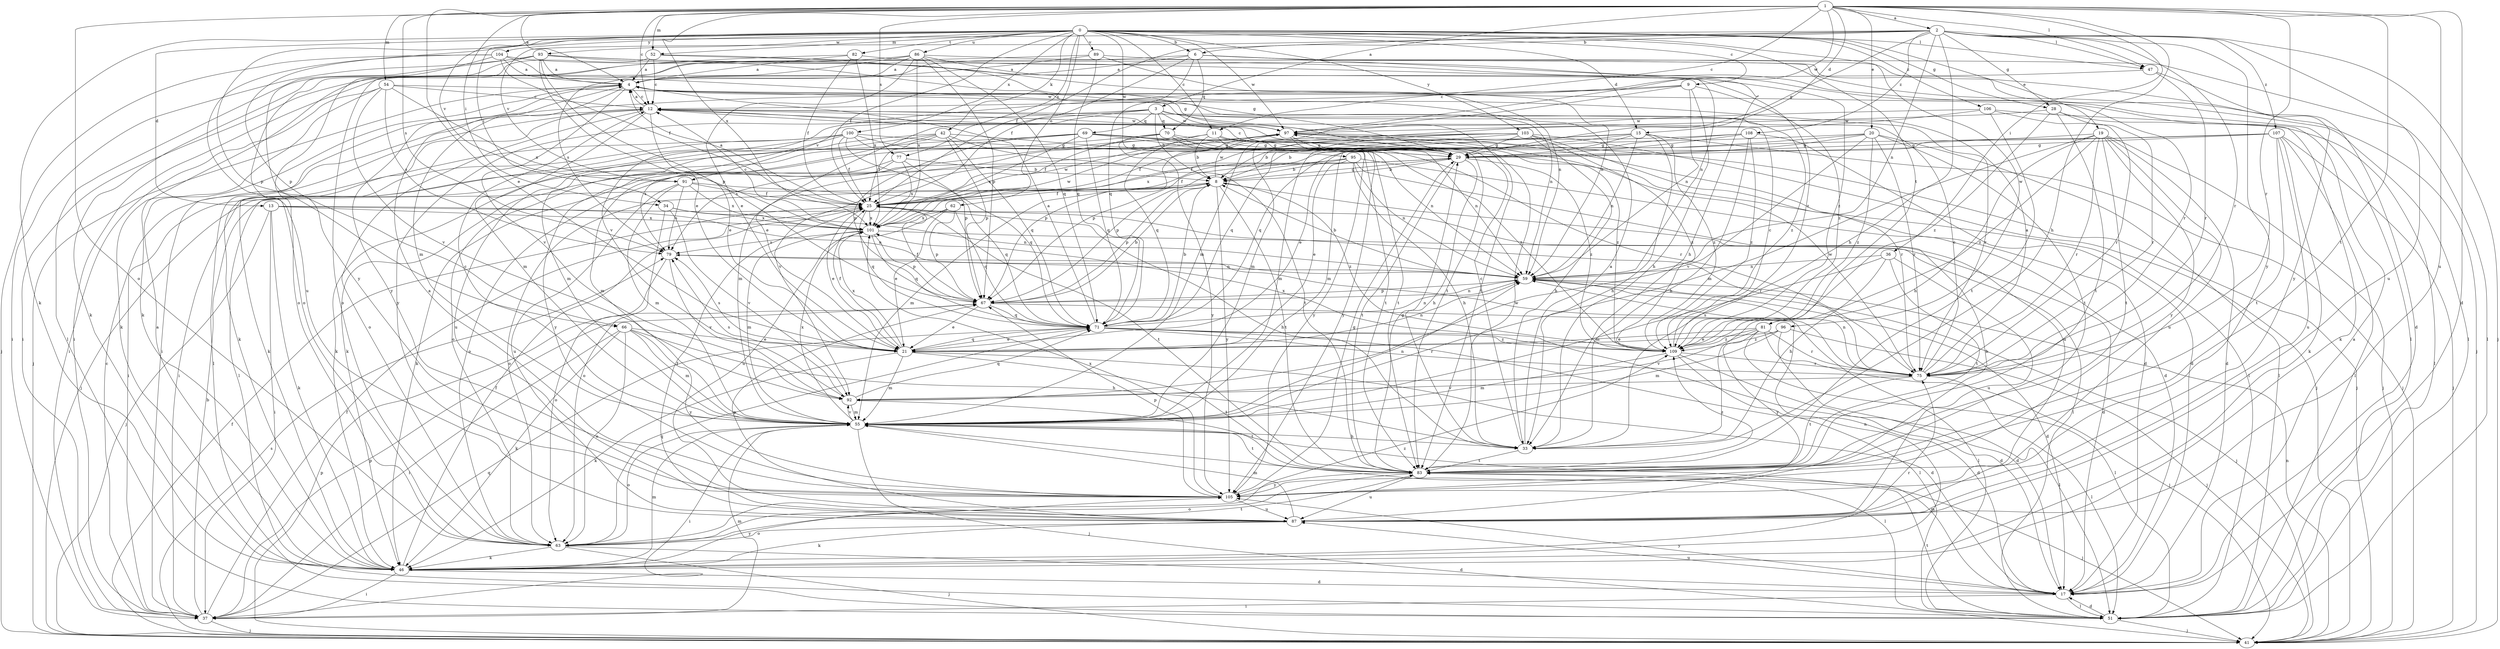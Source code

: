 strict digraph  {
0;
1;
2;
3;
4;
6;
8;
9;
11;
12;
13;
15;
17;
19;
20;
21;
25;
28;
29;
33;
34;
36;
37;
41;
42;
46;
47;
51;
52;
54;
55;
59;
62;
63;
66;
67;
69;
70;
71;
75;
77;
79;
81;
82;
83;
86;
87;
89;
91;
92;
93;
95;
96;
97;
100;
101;
103;
104;
105;
106;
107;
108;
109;
0 -> 6  [label=b];
0 -> 9  [label=c];
0 -> 11  [label=c];
0 -> 13  [label=d];
0 -> 15  [label=d];
0 -> 19  [label=e];
0 -> 25  [label=f];
0 -> 28  [label=g];
0 -> 34  [label=i];
0 -> 42  [label=k];
0 -> 46  [label=k];
0 -> 47  [label=l];
0 -> 52  [label=m];
0 -> 62  [label=o];
0 -> 66  [label=p];
0 -> 77  [label=s];
0 -> 81  [label=t];
0 -> 82  [label=t];
0 -> 86  [label=u];
0 -> 89  [label=v];
0 -> 91  [label=v];
0 -> 93  [label=w];
0 -> 95  [label=w];
0 -> 96  [label=w];
0 -> 97  [label=w];
0 -> 100  [label=x];
0 -> 103  [label=y];
0 -> 104  [label=y];
0 -> 106  [label=z];
1 -> 2  [label=a];
1 -> 3  [label=a];
1 -> 4  [label=a];
1 -> 11  [label=c];
1 -> 12  [label=c];
1 -> 15  [label=d];
1 -> 17  [label=d];
1 -> 20  [label=e];
1 -> 21  [label=e];
1 -> 33  [label=h];
1 -> 34  [label=i];
1 -> 36  [label=i];
1 -> 47  [label=l];
1 -> 52  [label=m];
1 -> 54  [label=m];
1 -> 63  [label=o];
1 -> 75  [label=r];
1 -> 77  [label=s];
1 -> 79  [label=s];
1 -> 83  [label=t];
1 -> 87  [label=u];
1 -> 97  [label=w];
1 -> 101  [label=x];
2 -> 6  [label=b];
2 -> 25  [label=f];
2 -> 28  [label=g];
2 -> 29  [label=g];
2 -> 33  [label=h];
2 -> 41  [label=j];
2 -> 47  [label=l];
2 -> 59  [label=n];
2 -> 66  [label=p];
2 -> 75  [label=r];
2 -> 87  [label=u];
2 -> 91  [label=v];
2 -> 105  [label=y];
2 -> 107  [label=z];
2 -> 108  [label=z];
3 -> 8  [label=b];
3 -> 21  [label=e];
3 -> 69  [label=q];
3 -> 70  [label=q];
3 -> 75  [label=r];
3 -> 83  [label=t];
3 -> 91  [label=v];
3 -> 97  [label=w];
3 -> 105  [label=y];
3 -> 109  [label=z];
4 -> 12  [label=c];
4 -> 41  [label=j];
4 -> 55  [label=m];
4 -> 92  [label=v];
4 -> 105  [label=y];
6 -> 4  [label=a];
6 -> 17  [label=d];
6 -> 25  [label=f];
6 -> 37  [label=i];
6 -> 51  [label=l];
6 -> 59  [label=n];
6 -> 70  [label=q];
6 -> 71  [label=q];
8 -> 25  [label=f];
8 -> 29  [label=g];
8 -> 55  [label=m];
8 -> 63  [label=o];
8 -> 67  [label=p];
8 -> 83  [label=t];
8 -> 97  [label=w];
8 -> 105  [label=y];
8 -> 109  [label=z];
9 -> 12  [label=c];
9 -> 33  [label=h];
9 -> 37  [label=i];
9 -> 55  [label=m];
9 -> 59  [label=n];
9 -> 109  [label=z];
11 -> 8  [label=b];
11 -> 29  [label=g];
11 -> 41  [label=j];
11 -> 71  [label=q];
11 -> 79  [label=s];
11 -> 105  [label=y];
12 -> 4  [label=a];
12 -> 21  [label=e];
12 -> 46  [label=k];
12 -> 51  [label=l];
12 -> 55  [label=m];
12 -> 63  [label=o];
12 -> 83  [label=t];
12 -> 97  [label=w];
13 -> 37  [label=i];
13 -> 41  [label=j];
13 -> 46  [label=k];
13 -> 59  [label=n];
13 -> 75  [label=r];
13 -> 101  [label=x];
15 -> 8  [label=b];
15 -> 29  [label=g];
15 -> 33  [label=h];
15 -> 41  [label=j];
15 -> 55  [label=m];
15 -> 59  [label=n];
15 -> 63  [label=o];
15 -> 109  [label=z];
17 -> 4  [label=a];
17 -> 37  [label=i];
17 -> 51  [label=l];
17 -> 55  [label=m];
17 -> 87  [label=u];
17 -> 105  [label=y];
19 -> 17  [label=d];
19 -> 29  [label=g];
19 -> 33  [label=h];
19 -> 41  [label=j];
19 -> 55  [label=m];
19 -> 75  [label=r];
19 -> 83  [label=t];
19 -> 87  [label=u];
19 -> 105  [label=y];
19 -> 109  [label=z];
20 -> 21  [label=e];
20 -> 29  [label=g];
20 -> 51  [label=l];
20 -> 67  [label=p];
20 -> 75  [label=r];
20 -> 83  [label=t];
20 -> 92  [label=v];
20 -> 109  [label=z];
21 -> 17  [label=d];
21 -> 25  [label=f];
21 -> 46  [label=k];
21 -> 55  [label=m];
21 -> 59  [label=n];
21 -> 71  [label=q];
21 -> 79  [label=s];
21 -> 83  [label=t];
21 -> 101  [label=x];
25 -> 4  [label=a];
25 -> 21  [label=e];
25 -> 33  [label=h];
25 -> 51  [label=l];
25 -> 71  [label=q];
25 -> 83  [label=t];
25 -> 97  [label=w];
25 -> 101  [label=x];
28 -> 46  [label=k];
28 -> 75  [label=r];
28 -> 83  [label=t];
28 -> 97  [label=w];
28 -> 109  [label=z];
29 -> 8  [label=b];
29 -> 12  [label=c];
29 -> 33  [label=h];
29 -> 46  [label=k];
29 -> 63  [label=o];
29 -> 83  [label=t];
29 -> 109  [label=z];
33 -> 4  [label=a];
33 -> 12  [label=c];
33 -> 83  [label=t];
34 -> 59  [label=n];
34 -> 63  [label=o];
34 -> 92  [label=v];
34 -> 101  [label=x];
36 -> 33  [label=h];
36 -> 55  [label=m];
36 -> 59  [label=n];
36 -> 83  [label=t];
36 -> 87  [label=u];
37 -> 8  [label=b];
37 -> 12  [label=c];
37 -> 25  [label=f];
37 -> 41  [label=j];
37 -> 55  [label=m];
37 -> 67  [label=p];
37 -> 71  [label=q];
41 -> 25  [label=f];
41 -> 59  [label=n];
41 -> 67  [label=p];
41 -> 79  [label=s];
42 -> 25  [label=f];
42 -> 29  [label=g];
42 -> 37  [label=i];
42 -> 46  [label=k];
42 -> 67  [label=p];
42 -> 71  [label=q];
42 -> 79  [label=s];
42 -> 83  [label=t];
46 -> 4  [label=a];
46 -> 17  [label=d];
46 -> 25  [label=f];
46 -> 37  [label=i];
46 -> 55  [label=m];
46 -> 59  [label=n];
46 -> 75  [label=r];
46 -> 105  [label=y];
47 -> 75  [label=r];
47 -> 92  [label=v];
47 -> 105  [label=y];
51 -> 17  [label=d];
51 -> 41  [label=j];
51 -> 83  [label=t];
52 -> 4  [label=a];
52 -> 12  [label=c];
52 -> 29  [label=g];
52 -> 63  [label=o];
52 -> 75  [label=r];
54 -> 12  [label=c];
54 -> 37  [label=i];
54 -> 46  [label=k];
54 -> 59  [label=n];
54 -> 79  [label=s];
54 -> 92  [label=v];
54 -> 101  [label=x];
55 -> 12  [label=c];
55 -> 33  [label=h];
55 -> 37  [label=i];
55 -> 41  [label=j];
55 -> 51  [label=l];
55 -> 59  [label=n];
55 -> 63  [label=o];
55 -> 83  [label=t];
55 -> 92  [label=v];
55 -> 101  [label=x];
59 -> 8  [label=b];
59 -> 17  [label=d];
59 -> 41  [label=j];
59 -> 67  [label=p];
62 -> 21  [label=e];
62 -> 67  [label=p];
62 -> 71  [label=q];
62 -> 87  [label=u];
62 -> 101  [label=x];
63 -> 17  [label=d];
63 -> 41  [label=j];
63 -> 46  [label=k];
63 -> 71  [label=q];
63 -> 83  [label=t];
63 -> 109  [label=z];
66 -> 21  [label=e];
66 -> 33  [label=h];
66 -> 37  [label=i];
66 -> 46  [label=k];
66 -> 55  [label=m];
66 -> 63  [label=o];
66 -> 105  [label=y];
67 -> 8  [label=b];
67 -> 21  [label=e];
67 -> 25  [label=f];
67 -> 51  [label=l];
67 -> 59  [label=n];
67 -> 71  [label=q];
69 -> 17  [label=d];
69 -> 29  [label=g];
69 -> 41  [label=j];
69 -> 51  [label=l];
69 -> 67  [label=p];
69 -> 71  [label=q];
69 -> 75  [label=r];
69 -> 101  [label=x];
69 -> 109  [label=z];
70 -> 25  [label=f];
70 -> 29  [label=g];
70 -> 46  [label=k];
70 -> 59  [label=n];
70 -> 83  [label=t];
70 -> 105  [label=y];
71 -> 4  [label=a];
71 -> 8  [label=b];
71 -> 17  [label=d];
71 -> 21  [label=e];
71 -> 51  [label=l];
71 -> 59  [label=n];
71 -> 75  [label=r];
71 -> 109  [label=z];
75 -> 4  [label=a];
75 -> 12  [label=c];
75 -> 51  [label=l];
75 -> 59  [label=n];
75 -> 79  [label=s];
75 -> 83  [label=t];
75 -> 92  [label=v];
75 -> 97  [label=w];
77 -> 8  [label=b];
77 -> 55  [label=m];
77 -> 71  [label=q];
77 -> 101  [label=x];
77 -> 105  [label=y];
79 -> 59  [label=n];
79 -> 63  [label=o];
79 -> 92  [label=v];
81 -> 21  [label=e];
81 -> 41  [label=j];
81 -> 51  [label=l];
81 -> 75  [label=r];
81 -> 92  [label=v];
81 -> 105  [label=y];
81 -> 109  [label=z];
82 -> 4  [label=a];
82 -> 25  [label=f];
82 -> 51  [label=l];
82 -> 63  [label=o];
82 -> 101  [label=x];
83 -> 29  [label=g];
83 -> 41  [label=j];
83 -> 63  [label=o];
83 -> 87  [label=u];
83 -> 97  [label=w];
83 -> 105  [label=y];
83 -> 109  [label=z];
86 -> 4  [label=a];
86 -> 21  [label=e];
86 -> 33  [label=h];
86 -> 46  [label=k];
86 -> 51  [label=l];
86 -> 63  [label=o];
86 -> 67  [label=p];
86 -> 71  [label=q];
86 -> 79  [label=s];
86 -> 101  [label=x];
87 -> 8  [label=b];
87 -> 25  [label=f];
87 -> 46  [label=k];
87 -> 55  [label=m];
87 -> 63  [label=o];
87 -> 67  [label=p];
89 -> 4  [label=a];
89 -> 37  [label=i];
89 -> 41  [label=j];
89 -> 59  [label=n];
89 -> 71  [label=q];
91 -> 25  [label=f];
91 -> 55  [label=m];
91 -> 71  [label=q];
91 -> 79  [label=s];
91 -> 87  [label=u];
91 -> 101  [label=x];
92 -> 55  [label=m];
92 -> 71  [label=q];
92 -> 79  [label=s];
92 -> 83  [label=t];
93 -> 4  [label=a];
93 -> 21  [label=e];
93 -> 29  [label=g];
93 -> 37  [label=i];
93 -> 46  [label=k];
93 -> 51  [label=l];
93 -> 59  [label=n];
93 -> 67  [label=p];
93 -> 109  [label=z];
95 -> 8  [label=b];
95 -> 17  [label=d];
95 -> 21  [label=e];
95 -> 25  [label=f];
95 -> 33  [label=h];
95 -> 59  [label=n];
95 -> 67  [label=p];
95 -> 87  [label=u];
96 -> 17  [label=d];
96 -> 21  [label=e];
96 -> 41  [label=j];
96 -> 55  [label=m];
96 -> 109  [label=z];
97 -> 29  [label=g];
97 -> 51  [label=l];
97 -> 55  [label=m];
97 -> 67  [label=p];
97 -> 105  [label=y];
97 -> 109  [label=z];
100 -> 25  [label=f];
100 -> 29  [label=g];
100 -> 37  [label=i];
100 -> 46  [label=k];
100 -> 55  [label=m];
100 -> 59  [label=n];
100 -> 67  [label=p];
100 -> 83  [label=t];
100 -> 87  [label=u];
101 -> 12  [label=c];
101 -> 17  [label=d];
101 -> 55  [label=m];
101 -> 67  [label=p];
101 -> 71  [label=q];
101 -> 79  [label=s];
101 -> 97  [label=w];
103 -> 8  [label=b];
103 -> 29  [label=g];
103 -> 33  [label=h];
103 -> 41  [label=j];
103 -> 71  [label=q];
103 -> 75  [label=r];
103 -> 92  [label=v];
103 -> 101  [label=x];
103 -> 109  [label=z];
104 -> 4  [label=a];
104 -> 25  [label=f];
104 -> 41  [label=j];
104 -> 87  [label=u];
104 -> 97  [label=w];
104 -> 105  [label=y];
104 -> 109  [label=z];
105 -> 4  [label=a];
105 -> 29  [label=g];
105 -> 67  [label=p];
105 -> 87  [label=u];
105 -> 101  [label=x];
106 -> 51  [label=l];
106 -> 55  [label=m];
106 -> 75  [label=r];
106 -> 83  [label=t];
106 -> 97  [label=w];
107 -> 25  [label=f];
107 -> 29  [label=g];
107 -> 41  [label=j];
107 -> 46  [label=k];
107 -> 51  [label=l];
107 -> 71  [label=q];
107 -> 83  [label=t];
107 -> 87  [label=u];
108 -> 17  [label=d];
108 -> 25  [label=f];
108 -> 29  [label=g];
108 -> 33  [label=h];
108 -> 55  [label=m];
108 -> 109  [label=z];
109 -> 12  [label=c];
109 -> 17  [label=d];
109 -> 51  [label=l];
109 -> 55  [label=m];
109 -> 75  [label=r];
109 -> 101  [label=x];
}
